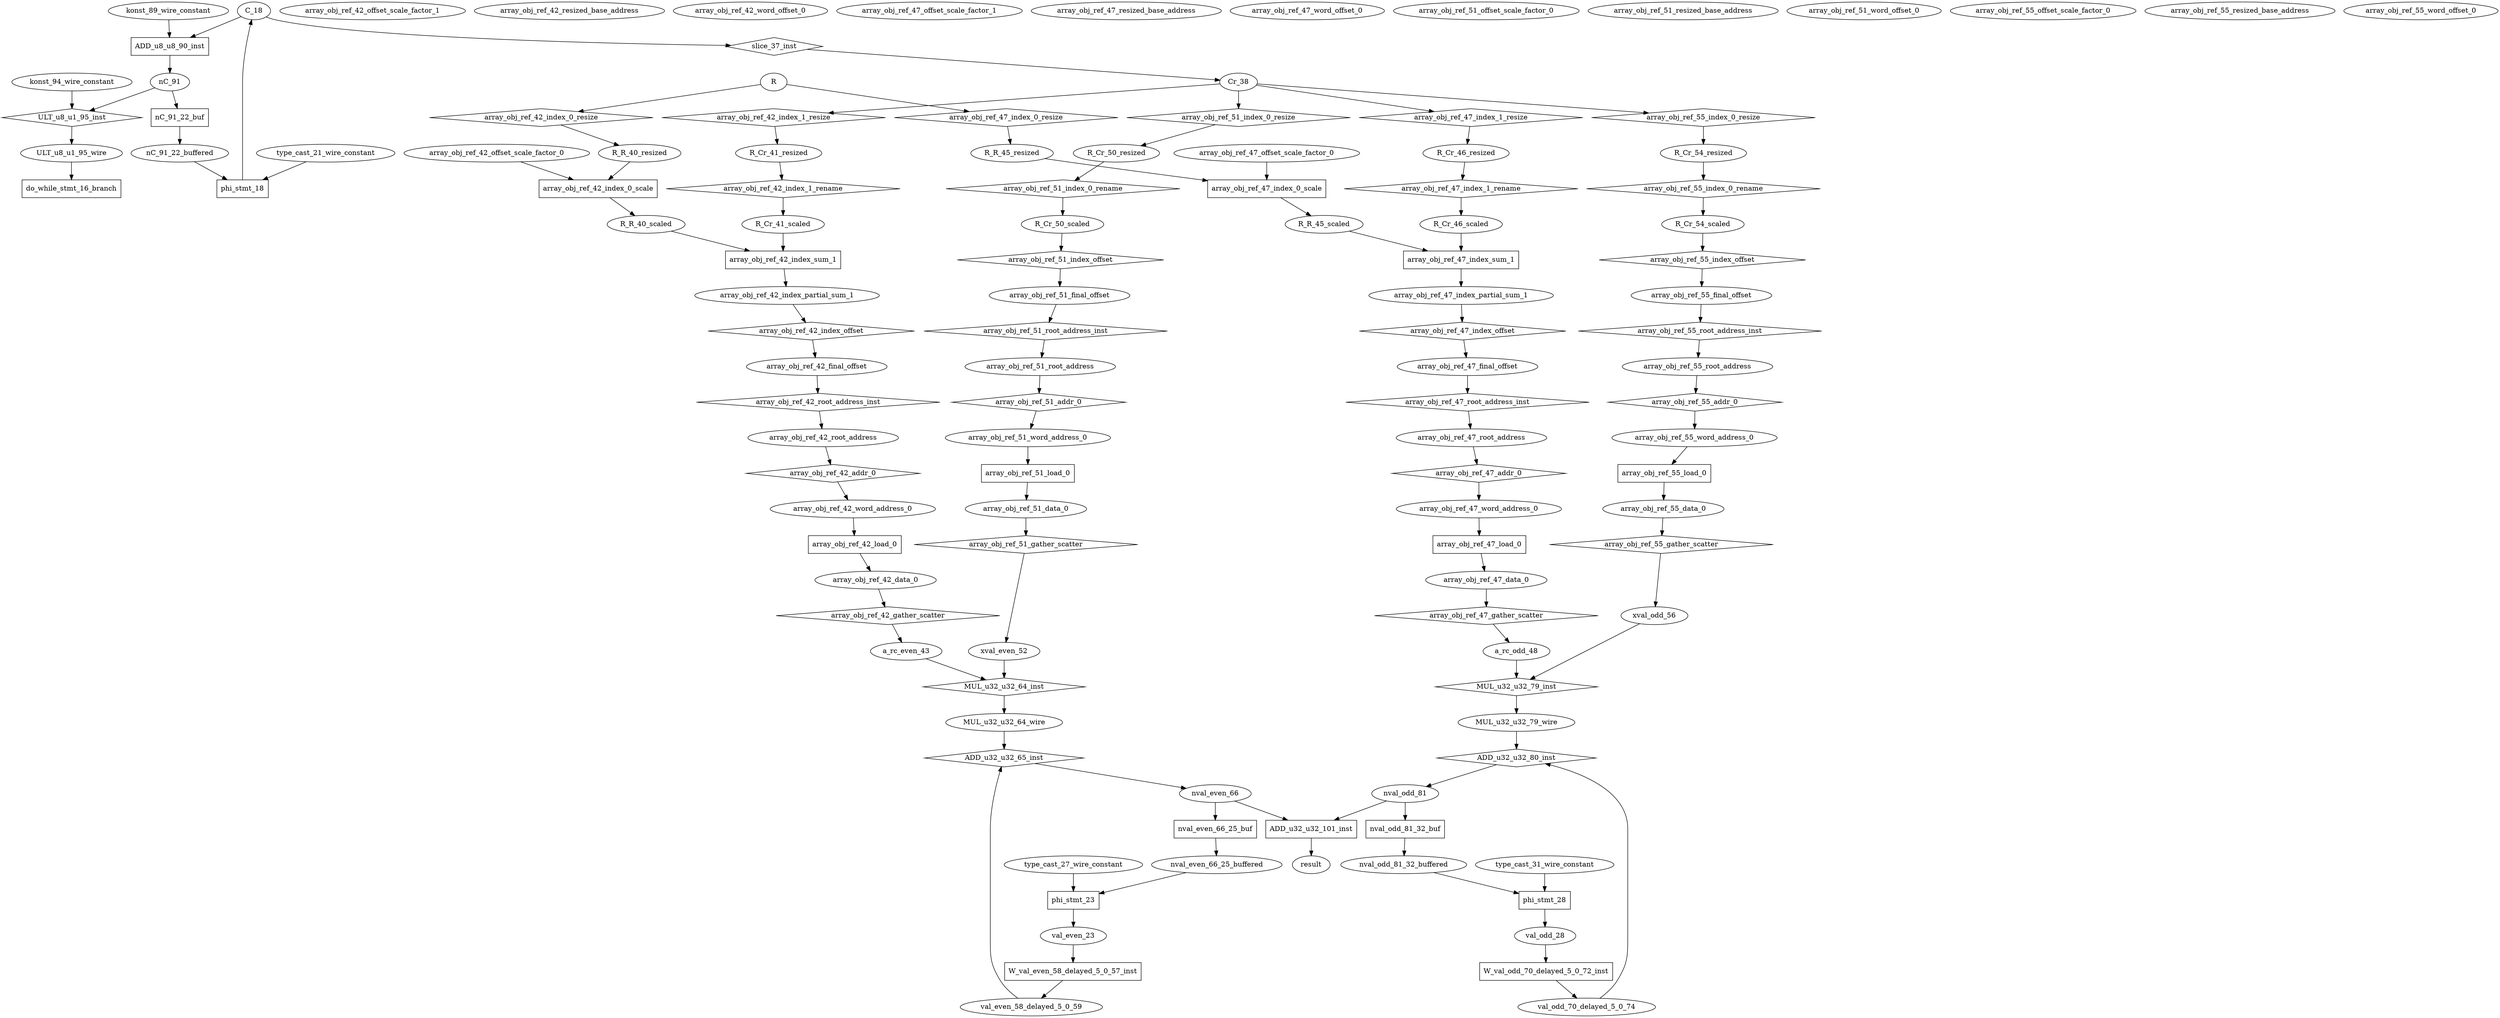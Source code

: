 digraph data_path {
  C_18 [shape=ellipse];
  Cr_38 [shape=ellipse];
  MUL_u32_u32_64_wire [shape=ellipse];
  MUL_u32_u32_79_wire [shape=ellipse];
  R_Cr_41_resized [shape=ellipse];
  R_Cr_41_scaled [shape=ellipse];
  R_Cr_46_resized [shape=ellipse];
  R_Cr_46_scaled [shape=ellipse];
  R_Cr_50_resized [shape=ellipse];
  R_Cr_50_scaled [shape=ellipse];
  R_Cr_54_resized [shape=ellipse];
  R_Cr_54_scaled [shape=ellipse];
  R_R_40_resized [shape=ellipse];
  R_R_40_scaled [shape=ellipse];
  R_R_45_resized [shape=ellipse];
  R_R_45_scaled [shape=ellipse];
  ULT_u8_u1_95_wire [shape=ellipse];
  a_rc_even_43 [shape=ellipse];
  a_rc_odd_48 [shape=ellipse];
  array_obj_ref_42_data_0 [shape=ellipse];
  array_obj_ref_42_final_offset [shape=ellipse];
  array_obj_ref_42_index_partial_sum_1 [shape=ellipse];
  array_obj_ref_42_offset_scale_factor_0 [shape=ellipse];
  array_obj_ref_42_offset_scale_factor_1 [shape=ellipse];
  array_obj_ref_42_resized_base_address [shape=ellipse];
  array_obj_ref_42_root_address [shape=ellipse];
  array_obj_ref_42_word_address_0 [shape=ellipse];
  array_obj_ref_42_word_offset_0 [shape=ellipse];
  array_obj_ref_47_data_0 [shape=ellipse];
  array_obj_ref_47_final_offset [shape=ellipse];
  array_obj_ref_47_index_partial_sum_1 [shape=ellipse];
  array_obj_ref_47_offset_scale_factor_0 [shape=ellipse];
  array_obj_ref_47_offset_scale_factor_1 [shape=ellipse];
  array_obj_ref_47_resized_base_address [shape=ellipse];
  array_obj_ref_47_root_address [shape=ellipse];
  array_obj_ref_47_word_address_0 [shape=ellipse];
  array_obj_ref_47_word_offset_0 [shape=ellipse];
  array_obj_ref_51_data_0 [shape=ellipse];
  array_obj_ref_51_final_offset [shape=ellipse];
  array_obj_ref_51_offset_scale_factor_0 [shape=ellipse];
  array_obj_ref_51_resized_base_address [shape=ellipse];
  array_obj_ref_51_root_address [shape=ellipse];
  array_obj_ref_51_word_address_0 [shape=ellipse];
  array_obj_ref_51_word_offset_0 [shape=ellipse];
  array_obj_ref_55_data_0 [shape=ellipse];
  array_obj_ref_55_final_offset [shape=ellipse];
  array_obj_ref_55_offset_scale_factor_0 [shape=ellipse];
  array_obj_ref_55_resized_base_address [shape=ellipse];
  array_obj_ref_55_root_address [shape=ellipse];
  array_obj_ref_55_word_address_0 [shape=ellipse];
  array_obj_ref_55_word_offset_0 [shape=ellipse];
  konst_89_wire_constant [shape=ellipse];
  konst_94_wire_constant [shape=ellipse];
  nC_91 [shape=ellipse];
  nC_91_22_buffered [shape=ellipse];
  nval_even_66 [shape=ellipse];
  nval_even_66_25_buffered [shape=ellipse];
  nval_odd_81 [shape=ellipse];
  nval_odd_81_32_buffered [shape=ellipse];
  type_cast_21_wire_constant [shape=ellipse];
  type_cast_27_wire_constant [shape=ellipse];
  type_cast_31_wire_constant [shape=ellipse];
  val_even_23 [shape=ellipse];
  val_even_58_delayed_5_0_59 [shape=ellipse];
  val_odd_28 [shape=ellipse];
  val_odd_70_delayed_5_0_74 [shape=ellipse];
  xval_even_52 [shape=ellipse];
  xval_odd_56 [shape=ellipse];
  ADD_u32_u32_101_inst [shape=rectangle];
nval_even_66  -> ADD_u32_u32_101_inst;
nval_odd_81  -> ADD_u32_u32_101_inst;
ADD_u32_u32_101_inst -> result;
  ADD_u32_u32_65_inst [shape=diamond];
val_even_58_delayed_5_0_59  -> ADD_u32_u32_65_inst;
MUL_u32_u32_64_wire  -> ADD_u32_u32_65_inst;
ADD_u32_u32_65_inst -> nval_even_66;
  ADD_u32_u32_80_inst [shape=diamond];
val_odd_70_delayed_5_0_74  -> ADD_u32_u32_80_inst;
MUL_u32_u32_79_wire  -> ADD_u32_u32_80_inst;
ADD_u32_u32_80_inst -> nval_odd_81;
  ADD_u8_u8_90_inst [shape=rectangle];
C_18  -> ADD_u8_u8_90_inst;
konst_89_wire_constant  -> ADD_u8_u8_90_inst;
ADD_u8_u8_90_inst -> nC_91;
  MUL_u32_u32_64_inst [shape=diamond];
a_rc_even_43  -> MUL_u32_u32_64_inst;
xval_even_52  -> MUL_u32_u32_64_inst;
MUL_u32_u32_64_inst -> MUL_u32_u32_64_wire;
  MUL_u32_u32_79_inst [shape=diamond];
a_rc_odd_48  -> MUL_u32_u32_79_inst;
xval_odd_56  -> MUL_u32_u32_79_inst;
MUL_u32_u32_79_inst -> MUL_u32_u32_79_wire;
  ULT_u8_u1_95_inst [shape=diamond];
nC_91  -> ULT_u8_u1_95_inst;
konst_94_wire_constant  -> ULT_u8_u1_95_inst;
ULT_u8_u1_95_inst -> ULT_u8_u1_95_wire;
  W_val_even_58_delayed_5_0_57_inst [shape=rectangle];
val_even_23  -> W_val_even_58_delayed_5_0_57_inst;
W_val_even_58_delayed_5_0_57_inst -> val_even_58_delayed_5_0_59;
  W_val_odd_70_delayed_5_0_72_inst [shape=rectangle];
val_odd_28  -> W_val_odd_70_delayed_5_0_72_inst;
W_val_odd_70_delayed_5_0_72_inst -> val_odd_70_delayed_5_0_74;
  array_obj_ref_42_addr_0 [shape=diamond];
array_obj_ref_42_root_address  -> array_obj_ref_42_addr_0;
array_obj_ref_42_addr_0 -> array_obj_ref_42_word_address_0;
  array_obj_ref_42_gather_scatter [shape=diamond];
array_obj_ref_42_data_0  -> array_obj_ref_42_gather_scatter;
array_obj_ref_42_gather_scatter -> a_rc_even_43;
  array_obj_ref_42_index_0_resize [shape=diamond];
R  -> array_obj_ref_42_index_0_resize;
array_obj_ref_42_index_0_resize -> R_R_40_resized;
  array_obj_ref_42_index_0_scale [shape=rectangle];
R_R_40_resized  -> array_obj_ref_42_index_0_scale;
array_obj_ref_42_offset_scale_factor_0  -> array_obj_ref_42_index_0_scale;
array_obj_ref_42_index_0_scale -> R_R_40_scaled;
  array_obj_ref_42_index_1_rename [shape=diamond];
R_Cr_41_resized  -> array_obj_ref_42_index_1_rename;
array_obj_ref_42_index_1_rename -> R_Cr_41_scaled;
  array_obj_ref_42_index_1_resize [shape=diamond];
Cr_38  -> array_obj_ref_42_index_1_resize;
array_obj_ref_42_index_1_resize -> R_Cr_41_resized;
  array_obj_ref_42_index_offset [shape=diamond];
array_obj_ref_42_index_partial_sum_1  -> array_obj_ref_42_index_offset;
array_obj_ref_42_index_offset -> array_obj_ref_42_final_offset;
  array_obj_ref_42_index_sum_1 [shape=rectangle];
R_Cr_41_scaled  -> array_obj_ref_42_index_sum_1;
R_R_40_scaled  -> array_obj_ref_42_index_sum_1;
array_obj_ref_42_index_sum_1 -> array_obj_ref_42_index_partial_sum_1;
  array_obj_ref_42_load_0 [shape=rectangle];
array_obj_ref_42_word_address_0  -> array_obj_ref_42_load_0;
array_obj_ref_42_load_0 -> array_obj_ref_42_data_0;
  array_obj_ref_42_root_address_inst [shape=diamond];
array_obj_ref_42_final_offset  -> array_obj_ref_42_root_address_inst;
array_obj_ref_42_root_address_inst -> array_obj_ref_42_root_address;
  array_obj_ref_47_addr_0 [shape=diamond];
array_obj_ref_47_root_address  -> array_obj_ref_47_addr_0;
array_obj_ref_47_addr_0 -> array_obj_ref_47_word_address_0;
  array_obj_ref_47_gather_scatter [shape=diamond];
array_obj_ref_47_data_0  -> array_obj_ref_47_gather_scatter;
array_obj_ref_47_gather_scatter -> a_rc_odd_48;
  array_obj_ref_47_index_0_resize [shape=diamond];
R  -> array_obj_ref_47_index_0_resize;
array_obj_ref_47_index_0_resize -> R_R_45_resized;
  array_obj_ref_47_index_0_scale [shape=rectangle];
R_R_45_resized  -> array_obj_ref_47_index_0_scale;
array_obj_ref_47_offset_scale_factor_0  -> array_obj_ref_47_index_0_scale;
array_obj_ref_47_index_0_scale -> R_R_45_scaled;
  array_obj_ref_47_index_1_rename [shape=diamond];
R_Cr_46_resized  -> array_obj_ref_47_index_1_rename;
array_obj_ref_47_index_1_rename -> R_Cr_46_scaled;
  array_obj_ref_47_index_1_resize [shape=diamond];
Cr_38  -> array_obj_ref_47_index_1_resize;
array_obj_ref_47_index_1_resize -> R_Cr_46_resized;
  array_obj_ref_47_index_offset [shape=diamond];
array_obj_ref_47_index_partial_sum_1  -> array_obj_ref_47_index_offset;
array_obj_ref_47_index_offset -> array_obj_ref_47_final_offset;
  array_obj_ref_47_index_sum_1 [shape=rectangle];
R_Cr_46_scaled  -> array_obj_ref_47_index_sum_1;
R_R_45_scaled  -> array_obj_ref_47_index_sum_1;
array_obj_ref_47_index_sum_1 -> array_obj_ref_47_index_partial_sum_1;
  array_obj_ref_47_load_0 [shape=rectangle];
array_obj_ref_47_word_address_0  -> array_obj_ref_47_load_0;
array_obj_ref_47_load_0 -> array_obj_ref_47_data_0;
  array_obj_ref_47_root_address_inst [shape=diamond];
array_obj_ref_47_final_offset  -> array_obj_ref_47_root_address_inst;
array_obj_ref_47_root_address_inst -> array_obj_ref_47_root_address;
  array_obj_ref_51_addr_0 [shape=diamond];
array_obj_ref_51_root_address  -> array_obj_ref_51_addr_0;
array_obj_ref_51_addr_0 -> array_obj_ref_51_word_address_0;
  array_obj_ref_51_gather_scatter [shape=diamond];
array_obj_ref_51_data_0  -> array_obj_ref_51_gather_scatter;
array_obj_ref_51_gather_scatter -> xval_even_52;
  array_obj_ref_51_index_0_rename [shape=diamond];
R_Cr_50_resized  -> array_obj_ref_51_index_0_rename;
array_obj_ref_51_index_0_rename -> R_Cr_50_scaled;
  array_obj_ref_51_index_0_resize [shape=diamond];
Cr_38  -> array_obj_ref_51_index_0_resize;
array_obj_ref_51_index_0_resize -> R_Cr_50_resized;
  array_obj_ref_51_index_offset [shape=diamond];
R_Cr_50_scaled  -> array_obj_ref_51_index_offset;
array_obj_ref_51_index_offset -> array_obj_ref_51_final_offset;
  array_obj_ref_51_load_0 [shape=rectangle];
array_obj_ref_51_word_address_0  -> array_obj_ref_51_load_0;
array_obj_ref_51_load_0 -> array_obj_ref_51_data_0;
  array_obj_ref_51_root_address_inst [shape=diamond];
array_obj_ref_51_final_offset  -> array_obj_ref_51_root_address_inst;
array_obj_ref_51_root_address_inst -> array_obj_ref_51_root_address;
  array_obj_ref_55_addr_0 [shape=diamond];
array_obj_ref_55_root_address  -> array_obj_ref_55_addr_0;
array_obj_ref_55_addr_0 -> array_obj_ref_55_word_address_0;
  array_obj_ref_55_gather_scatter [shape=diamond];
array_obj_ref_55_data_0  -> array_obj_ref_55_gather_scatter;
array_obj_ref_55_gather_scatter -> xval_odd_56;
  array_obj_ref_55_index_0_rename [shape=diamond];
R_Cr_54_resized  -> array_obj_ref_55_index_0_rename;
array_obj_ref_55_index_0_rename -> R_Cr_54_scaled;
  array_obj_ref_55_index_0_resize [shape=diamond];
Cr_38  -> array_obj_ref_55_index_0_resize;
array_obj_ref_55_index_0_resize -> R_Cr_54_resized;
  array_obj_ref_55_index_offset [shape=diamond];
R_Cr_54_scaled  -> array_obj_ref_55_index_offset;
array_obj_ref_55_index_offset -> array_obj_ref_55_final_offset;
  array_obj_ref_55_load_0 [shape=rectangle];
array_obj_ref_55_word_address_0  -> array_obj_ref_55_load_0;
array_obj_ref_55_load_0 -> array_obj_ref_55_data_0;
  array_obj_ref_55_root_address_inst [shape=diamond];
array_obj_ref_55_final_offset  -> array_obj_ref_55_root_address_inst;
array_obj_ref_55_root_address_inst -> array_obj_ref_55_root_address;
  do_while_stmt_16_branch [shape=rectangle];
ULT_u8_u1_95_wire  -> do_while_stmt_16_branch;
  nC_91_22_buf [shape=rectangle];
nC_91  -> nC_91_22_buf;
nC_91_22_buf -> nC_91_22_buffered;
  nval_even_66_25_buf [shape=rectangle];
nval_even_66  -> nval_even_66_25_buf;
nval_even_66_25_buf -> nval_even_66_25_buffered;
  nval_odd_81_32_buf [shape=rectangle];
nval_odd_81  -> nval_odd_81_32_buf;
nval_odd_81_32_buf -> nval_odd_81_32_buffered;
  phi_stmt_18 [shape=rectangle];
type_cast_21_wire_constant  -> phi_stmt_18;
nC_91_22_buffered  -> phi_stmt_18;
phi_stmt_18 -> C_18;
  phi_stmt_23 [shape=rectangle];
nval_even_66_25_buffered  -> phi_stmt_23;
type_cast_27_wire_constant  -> phi_stmt_23;
phi_stmt_23 -> val_even_23;
  phi_stmt_28 [shape=rectangle];
type_cast_31_wire_constant  -> phi_stmt_28;
nval_odd_81_32_buffered  -> phi_stmt_28;
phi_stmt_28 -> val_odd_28;
  slice_37_inst [shape=diamond];
C_18  -> slice_37_inst;
slice_37_inst -> Cr_38;
}
